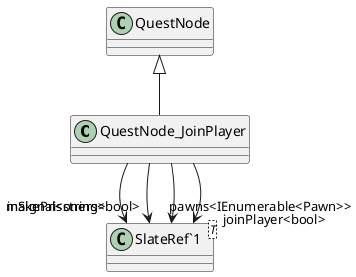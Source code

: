 @startuml
class QuestNode_JoinPlayer {
}
class "SlateRef`1"<T> {
}
QuestNode <|-- QuestNode_JoinPlayer
QuestNode_JoinPlayer --> "inSignal<string>" "SlateRef`1"
QuestNode_JoinPlayer --> "pawns<IEnumerable<Pawn>>" "SlateRef`1"
QuestNode_JoinPlayer --> "joinPlayer<bool>" "SlateRef`1"
QuestNode_JoinPlayer --> "makePrisoners<bool>" "SlateRef`1"
@enduml
